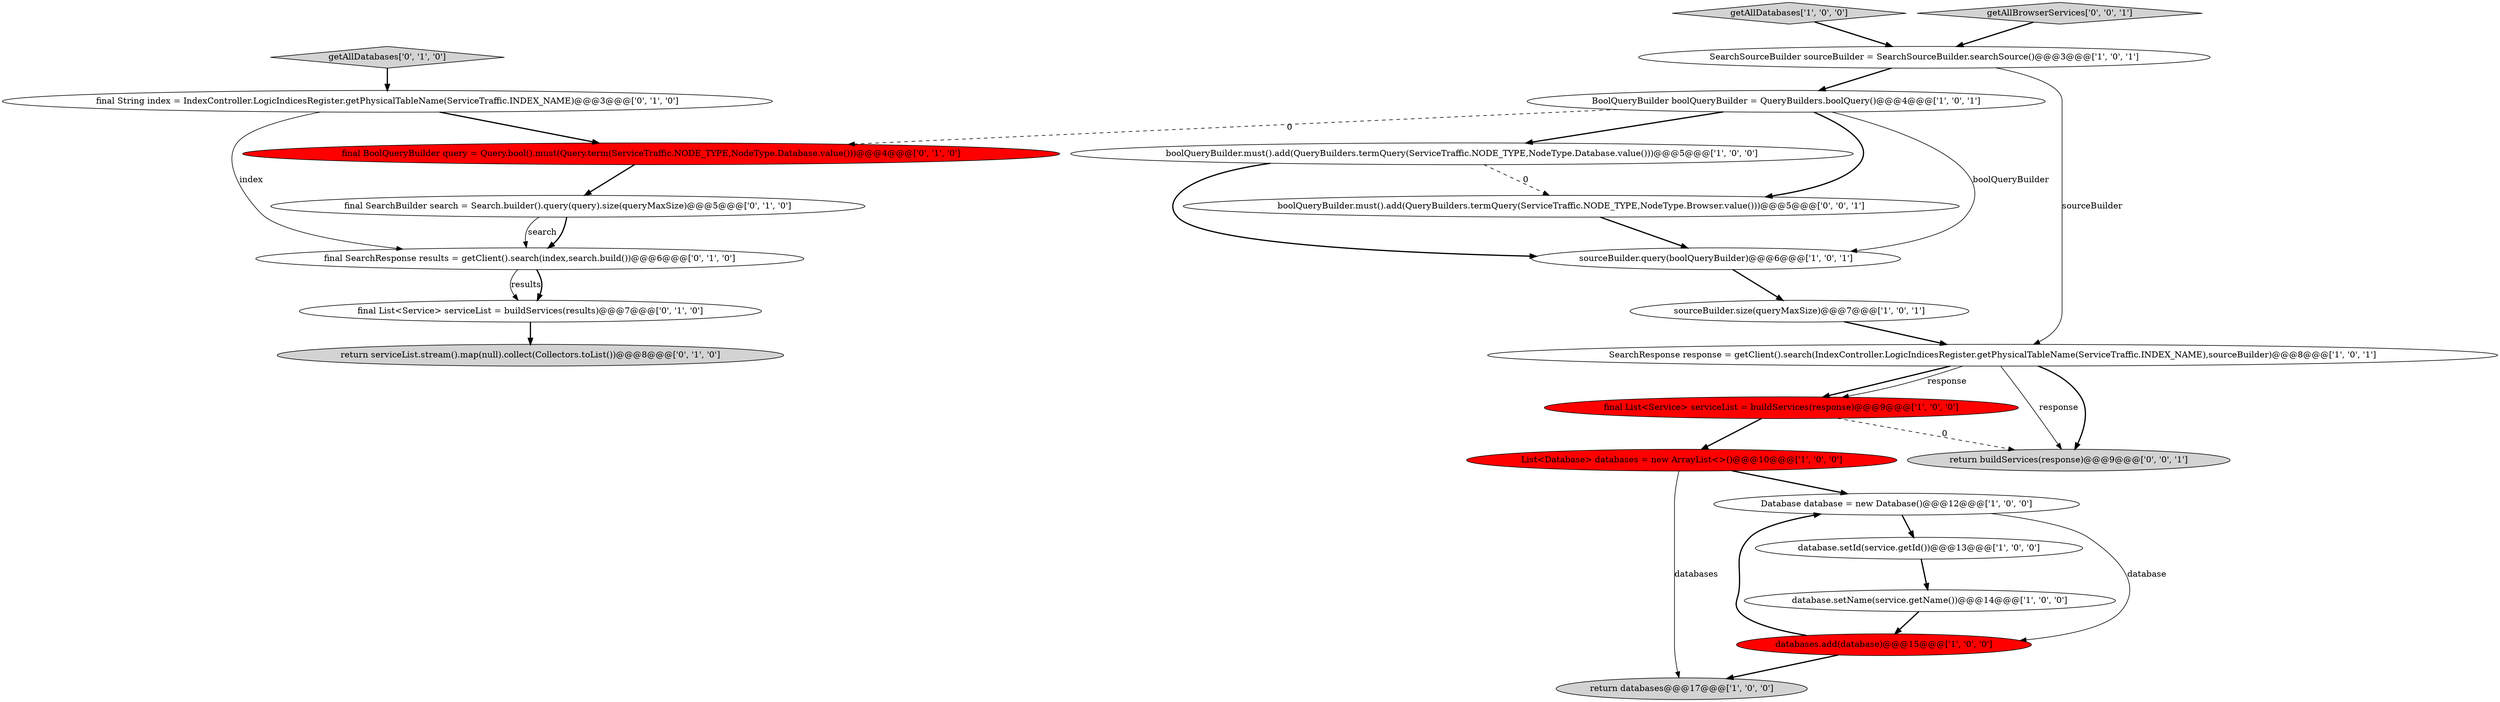 digraph {
18 [style = filled, label = "final List<Service> serviceList = buildServices(results)@@@7@@@['0', '1', '0']", fillcolor = white, shape = ellipse image = "AAA0AAABBB2BBB"];
9 [style = filled, label = "sourceBuilder.query(boolQueryBuilder)@@@6@@@['1', '0', '1']", fillcolor = white, shape = ellipse image = "AAA0AAABBB1BBB"];
20 [style = filled, label = "return serviceList.stream().map(null).collect(Collectors.toList())@@@8@@@['0', '1', '0']", fillcolor = lightgray, shape = ellipse image = "AAA0AAABBB2BBB"];
10 [style = filled, label = "return databases@@@17@@@['1', '0', '0']", fillcolor = lightgray, shape = ellipse image = "AAA0AAABBB1BBB"];
5 [style = filled, label = "sourceBuilder.size(queryMaxSize)@@@7@@@['1', '0', '1']", fillcolor = white, shape = ellipse image = "AAA0AAABBB1BBB"];
2 [style = filled, label = "database.setName(service.getName())@@@14@@@['1', '0', '0']", fillcolor = white, shape = ellipse image = "AAA0AAABBB1BBB"];
13 [style = filled, label = "databases.add(database)@@@15@@@['1', '0', '0']", fillcolor = red, shape = ellipse image = "AAA1AAABBB1BBB"];
4 [style = filled, label = "getAllDatabases['1', '0', '0']", fillcolor = lightgray, shape = diamond image = "AAA0AAABBB1BBB"];
7 [style = filled, label = "final List<Service> serviceList = buildServices(response)@@@9@@@['1', '0', '0']", fillcolor = red, shape = ellipse image = "AAA1AAABBB1BBB"];
12 [style = filled, label = "SearchResponse response = getClient().search(IndexController.LogicIndicesRegister.getPhysicalTableName(ServiceTraffic.INDEX_NAME),sourceBuilder)@@@8@@@['1', '0', '1']", fillcolor = white, shape = ellipse image = "AAA0AAABBB1BBB"];
19 [style = filled, label = "final SearchBuilder search = Search.builder().query(query).size(queryMaxSize)@@@5@@@['0', '1', '0']", fillcolor = white, shape = ellipse image = "AAA0AAABBB2BBB"];
17 [style = filled, label = "final String index = IndexController.LogicIndicesRegister.getPhysicalTableName(ServiceTraffic.INDEX_NAME)@@@3@@@['0', '1', '0']", fillcolor = white, shape = ellipse image = "AAA0AAABBB2BBB"];
16 [style = filled, label = "getAllDatabases['0', '1', '0']", fillcolor = lightgray, shape = diamond image = "AAA0AAABBB2BBB"];
21 [style = filled, label = "getAllBrowserServices['0', '0', '1']", fillcolor = lightgray, shape = diamond image = "AAA0AAABBB3BBB"];
14 [style = filled, label = "final SearchResponse results = getClient().search(index,search.build())@@@6@@@['0', '1', '0']", fillcolor = white, shape = ellipse image = "AAA0AAABBB2BBB"];
15 [style = filled, label = "final BoolQueryBuilder query = Query.bool().must(Query.term(ServiceTraffic.NODE_TYPE,NodeType.Database.value()))@@@4@@@['0', '1', '0']", fillcolor = red, shape = ellipse image = "AAA1AAABBB2BBB"];
8 [style = filled, label = "boolQueryBuilder.must().add(QueryBuilders.termQuery(ServiceTraffic.NODE_TYPE,NodeType.Database.value()))@@@5@@@['1', '0', '0']", fillcolor = white, shape = ellipse image = "AAA0AAABBB1BBB"];
22 [style = filled, label = "boolQueryBuilder.must().add(QueryBuilders.termQuery(ServiceTraffic.NODE_TYPE,NodeType.Browser.value()))@@@5@@@['0', '0', '1']", fillcolor = white, shape = ellipse image = "AAA0AAABBB3BBB"];
3 [style = filled, label = "BoolQueryBuilder boolQueryBuilder = QueryBuilders.boolQuery()@@@4@@@['1', '0', '1']", fillcolor = white, shape = ellipse image = "AAA0AAABBB1BBB"];
1 [style = filled, label = "List<Database> databases = new ArrayList<>()@@@10@@@['1', '0', '0']", fillcolor = red, shape = ellipse image = "AAA1AAABBB1BBB"];
23 [style = filled, label = "return buildServices(response)@@@9@@@['0', '0', '1']", fillcolor = lightgray, shape = ellipse image = "AAA0AAABBB3BBB"];
0 [style = filled, label = "Database database = new Database()@@@12@@@['1', '0', '0']", fillcolor = white, shape = ellipse image = "AAA0AAABBB1BBB"];
6 [style = filled, label = "SearchSourceBuilder sourceBuilder = SearchSourceBuilder.searchSource()@@@3@@@['1', '0', '1']", fillcolor = white, shape = ellipse image = "AAA0AAABBB1BBB"];
11 [style = filled, label = "database.setId(service.getId())@@@13@@@['1', '0', '0']", fillcolor = white, shape = ellipse image = "AAA0AAABBB1BBB"];
13->10 [style = bold, label=""];
6->3 [style = bold, label=""];
7->1 [style = bold, label=""];
7->23 [style = dashed, label="0"];
21->6 [style = bold, label=""];
4->6 [style = bold, label=""];
22->9 [style = bold, label=""];
3->9 [style = solid, label="boolQueryBuilder"];
0->11 [style = bold, label=""];
12->23 [style = solid, label="response"];
1->0 [style = bold, label=""];
16->17 [style = bold, label=""];
15->19 [style = bold, label=""];
3->22 [style = bold, label=""];
11->2 [style = bold, label=""];
12->7 [style = bold, label=""];
17->14 [style = solid, label="index"];
2->13 [style = bold, label=""];
6->12 [style = solid, label="sourceBuilder"];
12->7 [style = solid, label="response"];
8->22 [style = dashed, label="0"];
0->13 [style = solid, label="database"];
18->20 [style = bold, label=""];
19->14 [style = bold, label=""];
5->12 [style = bold, label=""];
3->8 [style = bold, label=""];
17->15 [style = bold, label=""];
8->9 [style = bold, label=""];
9->5 [style = bold, label=""];
3->15 [style = dashed, label="0"];
14->18 [style = solid, label="results"];
14->18 [style = bold, label=""];
12->23 [style = bold, label=""];
1->10 [style = solid, label="databases"];
19->14 [style = solid, label="search"];
13->0 [style = bold, label=""];
}
